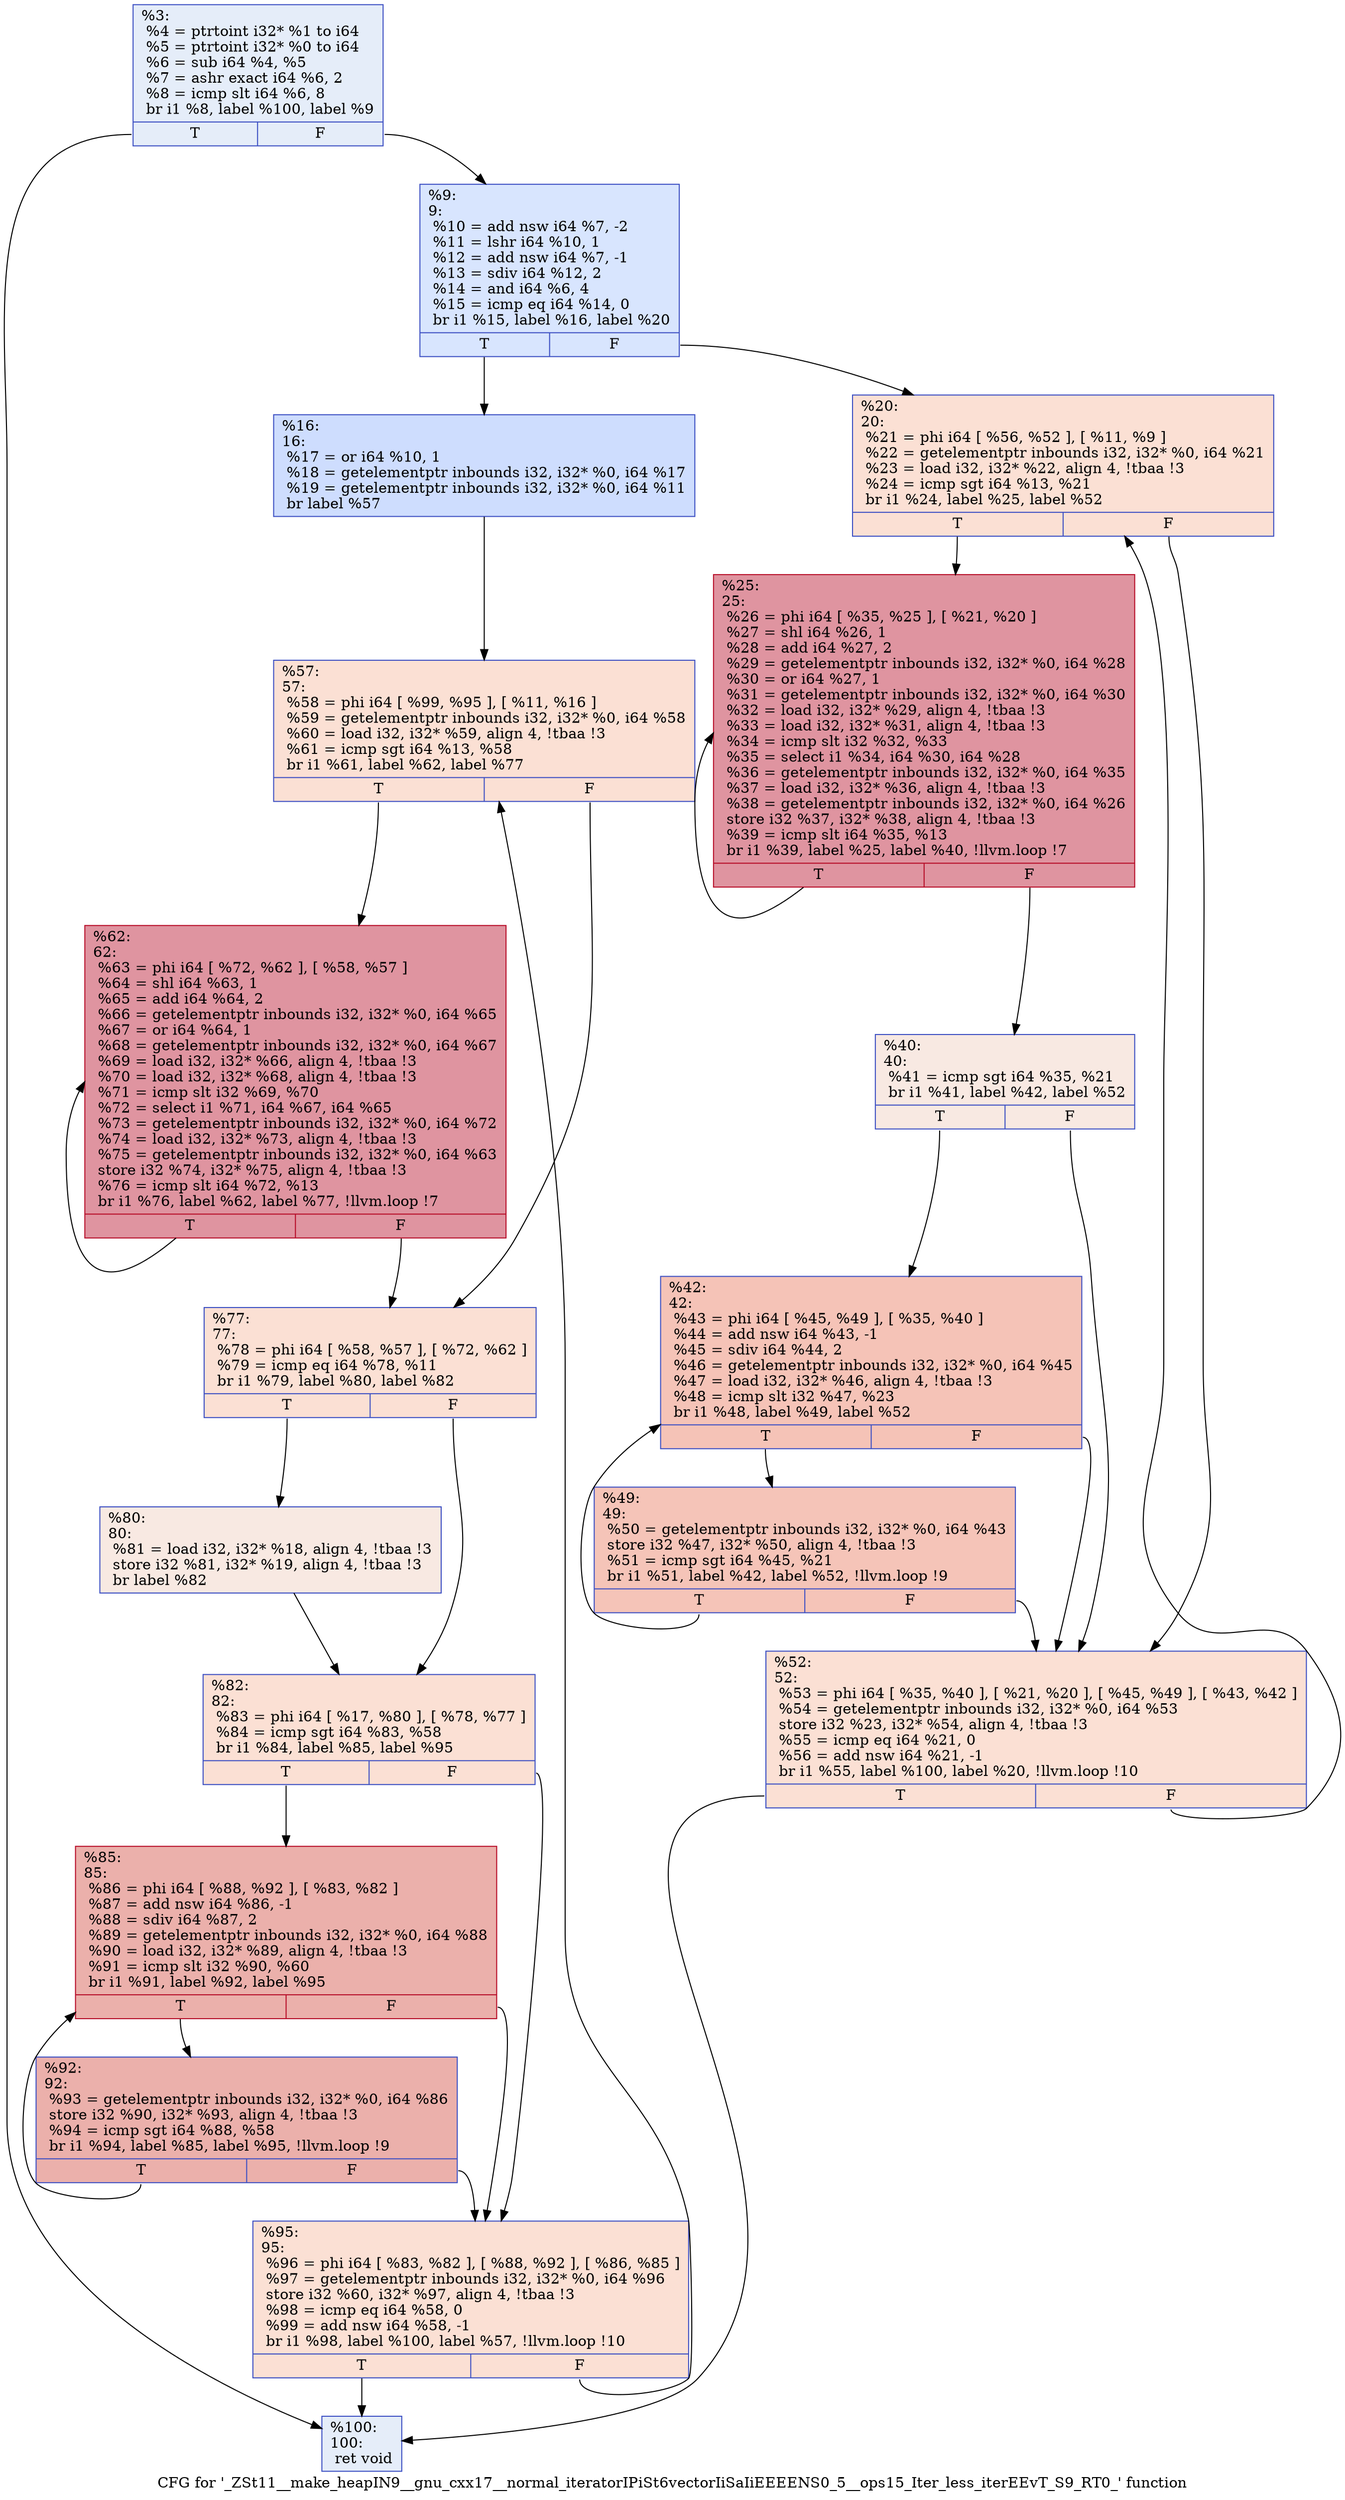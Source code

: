 digraph "CFG for '_ZSt11__make_heapIN9__gnu_cxx17__normal_iteratorIPiSt6vectorIiSaIiEEEENS0_5__ops15_Iter_less_iterEEvT_S9_RT0_' function" {
	label="CFG for '_ZSt11__make_heapIN9__gnu_cxx17__normal_iteratorIPiSt6vectorIiSaIiEEEENS0_5__ops15_Iter_less_iterEEvT_S9_RT0_' function";

	Node0x561c49881e10 [shape=record,color="#3d50c3ff", style=filled, fillcolor="#c5d6f270",label="{%3:\l  %4 = ptrtoint i32* %1 to i64\l  %5 = ptrtoint i32* %0 to i64\l  %6 = sub i64 %4, %5\l  %7 = ashr exact i64 %6, 2\l  %8 = icmp slt i64 %6, 8\l  br i1 %8, label %100, label %9\l|{<s0>T|<s1>F}}"];
	Node0x561c49881e10:s0 -> Node0x561c49881ed0;
	Node0x561c49881e10:s1 -> Node0x561c49882140;
	Node0x561c49882140 [shape=record,color="#3d50c3ff", style=filled, fillcolor="#a7c5fe70",label="{%9:\l9:                                                \l  %10 = add nsw i64 %7, -2\l  %11 = lshr i64 %10, 1\l  %12 = add nsw i64 %7, -1\l  %13 = sdiv i64 %12, 2\l  %14 = and i64 %6, 4\l  %15 = icmp eq i64 %14, 0\l  br i1 %15, label %16, label %20\l|{<s0>T|<s1>F}}"];
	Node0x561c49882140:s0 -> Node0x561c498825a0;
	Node0x561c49882140:s1 -> Node0x561c498825f0;
	Node0x561c498825a0 [shape=record,color="#3d50c3ff", style=filled, fillcolor="#8fb1fe70",label="{%16:\l16:                                               \l  %17 = or i64 %10, 1\l  %18 = getelementptr inbounds i32, i32* %0, i64 %17\l  %19 = getelementptr inbounds i32, i32* %0, i64 %11\l  br label %57\l}"];
	Node0x561c498825a0 -> Node0x561c49882830;
	Node0x561c498825f0 [shape=record,color="#3d50c3ff", style=filled, fillcolor="#f7b99e70",label="{%20:\l20:                                               \l  %21 = phi i64 [ %56, %52 ], [ %11, %9 ]\l  %22 = getelementptr inbounds i32, i32* %0, i64 %21\l  %23 = load i32, i32* %22, align 4, !tbaa !3\l  %24 = icmp sgt i64 %13, %21\l  br i1 %24, label %25, label %52\l|{<s0>T|<s1>F}}"];
	Node0x561c498825f0:s0 -> Node0x561c49882b30;
	Node0x561c498825f0:s1 -> Node0x561c498828f0;
	Node0x561c49882b30 [shape=record,color="#b70d28ff", style=filled, fillcolor="#b70d2870",label="{%25:\l25:                                               \l  %26 = phi i64 [ %35, %25 ], [ %21, %20 ]\l  %27 = shl i64 %26, 1\l  %28 = add i64 %27, 2\l  %29 = getelementptr inbounds i32, i32* %0, i64 %28\l  %30 = or i64 %27, 1\l  %31 = getelementptr inbounds i32, i32* %0, i64 %30\l  %32 = load i32, i32* %29, align 4, !tbaa !3\l  %33 = load i32, i32* %31, align 4, !tbaa !3\l  %34 = icmp slt i32 %32, %33\l  %35 = select i1 %34, i64 %30, i64 %28\l  %36 = getelementptr inbounds i32, i32* %0, i64 %35\l  %37 = load i32, i32* %36, align 4, !tbaa !3\l  %38 = getelementptr inbounds i32, i32* %0, i64 %26\l  store i32 %37, i32* %38, align 4, !tbaa !3\l  %39 = icmp slt i64 %35, %13\l  br i1 %39, label %25, label %40, !llvm.loop !7\l|{<s0>T|<s1>F}}"];
	Node0x561c49882b30:s0 -> Node0x561c49882b30;
	Node0x561c49882b30:s1 -> Node0x561c49886670;
	Node0x561c49886670 [shape=record,color="#3d50c3ff", style=filled, fillcolor="#efcebd70",label="{%40:\l40:                                               \l  %41 = icmp sgt i64 %35, %21\l  br i1 %41, label %42, label %52\l|{<s0>T|<s1>F}}"];
	Node0x561c49886670:s0 -> Node0x561c49886e10;
	Node0x561c49886670:s1 -> Node0x561c498828f0;
	Node0x561c49886e10 [shape=record,color="#3d50c3ff", style=filled, fillcolor="#e8765c70",label="{%42:\l42:                                               \l  %43 = phi i64 [ %45, %49 ], [ %35, %40 ]\l  %44 = add nsw i64 %43, -1\l  %45 = sdiv i64 %44, 2\l  %46 = getelementptr inbounds i32, i32* %0, i64 %45\l  %47 = load i32, i32* %46, align 4, !tbaa !3\l  %48 = icmp slt i32 %47, %23\l  br i1 %48, label %49, label %52\l|{<s0>T|<s1>F}}"];
	Node0x561c49886e10:s0 -> Node0x561c49886f10;
	Node0x561c49886e10:s1 -> Node0x561c498828f0;
	Node0x561c49886f10 [shape=record,color="#3d50c3ff", style=filled, fillcolor="#e97a5f70",label="{%49:\l49:                                               \l  %50 = getelementptr inbounds i32, i32* %0, i64 %43\l  store i32 %47, i32* %50, align 4, !tbaa !3\l  %51 = icmp sgt i64 %45, %21\l  br i1 %51, label %42, label %52, !llvm.loop !9\l|{<s0>T|<s1>F}}"];
	Node0x561c49886f10:s0 -> Node0x561c49886e10;
	Node0x561c49886f10:s1 -> Node0x561c498828f0;
	Node0x561c498828f0 [shape=record,color="#3d50c3ff", style=filled, fillcolor="#f7b99e70",label="{%52:\l52:                                               \l  %53 = phi i64 [ %35, %40 ], [ %21, %20 ], [ %45, %49 ], [ %43, %42 ]\l  %54 = getelementptr inbounds i32, i32* %0, i64 %53\l  store i32 %23, i32* %54, align 4, !tbaa !3\l  %55 = icmp eq i64 %21, 0\l  %56 = add nsw i64 %21, -1\l  br i1 %55, label %100, label %20, !llvm.loop !10\l|{<s0>T|<s1>F}}"];
	Node0x561c498828f0:s0 -> Node0x561c49881ed0;
	Node0x561c498828f0:s1 -> Node0x561c498825f0;
	Node0x561c49882830 [shape=record,color="#3d50c3ff", style=filled, fillcolor="#f7b99e70",label="{%57:\l57:                                               \l  %58 = phi i64 [ %99, %95 ], [ %11, %16 ]\l  %59 = getelementptr inbounds i32, i32* %0, i64 %58\l  %60 = load i32, i32* %59, align 4, !tbaa !3\l  %61 = icmp sgt i64 %13, %58\l  br i1 %61, label %62, label %77\l|{<s0>T|<s1>F}}"];
	Node0x561c49882830:s0 -> Node0x561c498882a0;
	Node0x561c49882830:s1 -> Node0x561c498882f0;
	Node0x561c498882a0 [shape=record,color="#b70d28ff", style=filled, fillcolor="#b70d2870",label="{%62:\l62:                                               \l  %63 = phi i64 [ %72, %62 ], [ %58, %57 ]\l  %64 = shl i64 %63, 1\l  %65 = add i64 %64, 2\l  %66 = getelementptr inbounds i32, i32* %0, i64 %65\l  %67 = or i64 %64, 1\l  %68 = getelementptr inbounds i32, i32* %0, i64 %67\l  %69 = load i32, i32* %66, align 4, !tbaa !3\l  %70 = load i32, i32* %68, align 4, !tbaa !3\l  %71 = icmp slt i32 %69, %70\l  %72 = select i1 %71, i64 %67, i64 %65\l  %73 = getelementptr inbounds i32, i32* %0, i64 %72\l  %74 = load i32, i32* %73, align 4, !tbaa !3\l  %75 = getelementptr inbounds i32, i32* %0, i64 %63\l  store i32 %74, i32* %75, align 4, !tbaa !3\l  %76 = icmp slt i64 %72, %13\l  br i1 %76, label %62, label %77, !llvm.loop !7\l|{<s0>T|<s1>F}}"];
	Node0x561c498882a0:s0 -> Node0x561c498882a0;
	Node0x561c498882a0:s1 -> Node0x561c498882f0;
	Node0x561c498882f0 [shape=record,color="#3d50c3ff", style=filled, fillcolor="#f7b99e70",label="{%77:\l77:                                               \l  %78 = phi i64 [ %58, %57 ], [ %72, %62 ]\l  %79 = icmp eq i64 %78, %11\l  br i1 %79, label %80, label %82\l|{<s0>T|<s1>F}}"];
	Node0x561c498882f0:s0 -> Node0x561c49888e70;
	Node0x561c498882f0:s1 -> Node0x561c49888ec0;
	Node0x561c49888e70 [shape=record,color="#3d50c3ff", style=filled, fillcolor="#efcebd70",label="{%80:\l80:                                               \l  %81 = load i32, i32* %18, align 4, !tbaa !3\l  store i32 %81, i32* %19, align 4, !tbaa !3\l  br label %82\l}"];
	Node0x561c49888e70 -> Node0x561c49888ec0;
	Node0x561c49888ec0 [shape=record,color="#3d50c3ff", style=filled, fillcolor="#f7b99e70",label="{%82:\l82:                                               \l  %83 = phi i64 [ %17, %80 ], [ %78, %77 ]\l  %84 = icmp sgt i64 %83, %58\l  br i1 %84, label %85, label %95\l|{<s0>T|<s1>F}}"];
	Node0x561c49888ec0:s0 -> Node0x561c49889270;
	Node0x561c49888ec0:s1 -> Node0x561c49888000;
	Node0x561c49889270 [shape=record,color="#b70d28ff", style=filled, fillcolor="#d24b4070",label="{%85:\l85:                                               \l  %86 = phi i64 [ %88, %92 ], [ %83, %82 ]\l  %87 = add nsw i64 %86, -1\l  %88 = sdiv i64 %87, 2\l  %89 = getelementptr inbounds i32, i32* %0, i64 %88\l  %90 = load i32, i32* %89, align 4, !tbaa !3\l  %91 = icmp slt i32 %90, %60\l  br i1 %91, label %92, label %95\l|{<s0>T|<s1>F}}"];
	Node0x561c49889270:s0 -> Node0x561c49889370;
	Node0x561c49889270:s1 -> Node0x561c49888000;
	Node0x561c49889370 [shape=record,color="#3d50c3ff", style=filled, fillcolor="#d24b4070",label="{%92:\l92:                                               \l  %93 = getelementptr inbounds i32, i32* %0, i64 %86\l  store i32 %90, i32* %93, align 4, !tbaa !3\l  %94 = icmp sgt i64 %88, %58\l  br i1 %94, label %85, label %95, !llvm.loop !9\l|{<s0>T|<s1>F}}"];
	Node0x561c49889370:s0 -> Node0x561c49889270;
	Node0x561c49889370:s1 -> Node0x561c49888000;
	Node0x561c49888000 [shape=record,color="#3d50c3ff", style=filled, fillcolor="#f7b99e70",label="{%95:\l95:                                               \l  %96 = phi i64 [ %83, %82 ], [ %88, %92 ], [ %86, %85 ]\l  %97 = getelementptr inbounds i32, i32* %0, i64 %96\l  store i32 %60, i32* %97, align 4, !tbaa !3\l  %98 = icmp eq i64 %58, 0\l  %99 = add nsw i64 %58, -1\l  br i1 %98, label %100, label %57, !llvm.loop !10\l|{<s0>T|<s1>F}}"];
	Node0x561c49888000:s0 -> Node0x561c49881ed0;
	Node0x561c49888000:s1 -> Node0x561c49882830;
	Node0x561c49881ed0 [shape=record,color="#3d50c3ff", style=filled, fillcolor="#c5d6f270",label="{%100:\l100:                                              \l  ret void\l}"];
}
